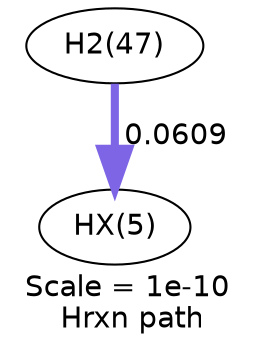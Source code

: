 digraph reaction_paths {
center=1;
s9 -> s17[fontname="Helvetica", style="setlinewidth(3.89)", arrowsize=1.94, color="0.7, 0.561, 0.9"
, label=" 0.0609"];
s9 [ fontname="Helvetica", label="H2(47)"];
s17 [ fontname="Helvetica", label="HX(5)"];
 label = "Scale = 1e-10\l Hrxn path";
 fontname = "Helvetica";
}
